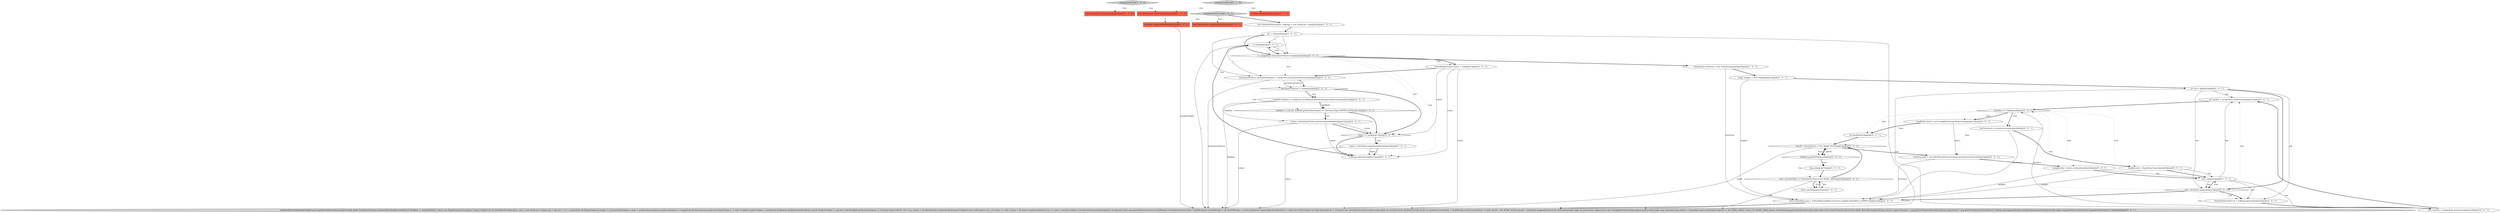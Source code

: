 digraph {
14 [style = filled, label = "i++@@@6@@@['0', '0', '1']", fillcolor = white, shape = ellipse image = "AAA0AAABBB3BBB"];
35 [style = filled, label = "int i = 0@@@4@@@['0', '0', '1']", fillcolor = white, shape = ellipse image = "AAA0AAABBB3BBB"];
36 [style = filled, label = "LongBitSet bitset = new LongBitSet(dv.getValueCount())@@@33@@@['0', '0', '1']", fillcolor = white, shape = ellipse image = "AAA0AAABBB3BBB"];
13 [style = filled, label = "final MergeState mergeState@@@2@@@['0', '0', '1']", fillcolor = tomato, shape = box image = "AAA0AAABBB3BBB"];
2 [style = filled, label = "mergeSortedField['1', '0', '0']", fillcolor = lightgray, shape = diamond image = "AAA0AAABBB1BBB"];
15 [style = filled, label = "docValuesProducer != null@@@9@@@['0', '0', '1']", fillcolor = white, shape = diamond image = "AAA0AAABBB3BBB"];
42 [style = filled, label = "FieldInfo mergeFieldInfo@@@2@@@['0', '0', '1']", fillcolor = tomato, shape = box image = "AAA0AAABBB3BBB"];
39 [style = filled, label = "liveDocs.get(docID)@@@36@@@['0', '0', '1']", fillcolor = white, shape = diamond image = "AAA0AAABBB3BBB"];
37 [style = filled, label = "(docID = dv.nextDoc()) != NO_MORE_DOCS@@@35@@@['0', '0', '1']", fillcolor = white, shape = diamond image = "AAA0AAABBB3BBB"];
32 [style = filled, label = "fieldInfo != null && fieldInfo.getDocValuesType() == DocValuesType.SORTED_SET@@@11@@@['0', '0', '1']", fillcolor = white, shape = diamond image = "AAA0AAABBB3BBB"];
1 [style = filled, label = "final MergeState mergeState@@@2@@@['1', '1', '0']", fillcolor = tomato, shape = box image = "AAA0AAABBB1BBB"];
23 [style = filled, label = "values = DocValues.emptySortedSet()@@@16@@@['0', '0', '1']", fillcolor = white, shape = ellipse image = "AAA0AAABBB3BBB"];
5 [style = filled, label = "toMerge.add(values)@@@18@@@['0', '0', '1']", fillcolor = white, shape = ellipse image = "AAA0AAABBB3BBB"];
26 [style = filled, label = "(ord = dv.nextOrd()) != SortedSetDocValues.NO_MORE_ORDS@@@38@@@['0', '0', '1']", fillcolor = white, shape = diamond image = "AAA0AAABBB3BBB"];
4 [style = filled, label = "mergeSortedField['0', '1', '0']", fillcolor = lightgray, shape = diamond image = "AAA0AAABBB2BBB"];
22 [style = filled, label = "liveTerms(sub( = dv.termsEnum()@@@29@@@['0', '0', '1']", fillcolor = white, shape = ellipse image = "AAA0AAABBB3BBB"];
40 [style = filled, label = "List<SortedSetDocValues> toMerge = new ArrayList<>()@@@3@@@['0', '0', '1']", fillcolor = white, shape = ellipse image = "AAA0AAABBB3BBB"];
20 [style = filled, label = "values == null@@@15@@@['0', '0', '1']", fillcolor = white, shape = diamond image = "AAA0AAABBB3BBB"];
17 [style = filled, label = "bitset.set(ord)@@@39@@@['0', '0', '1']", fillcolor = white, shape = ellipse image = "AAA0AAABBB3BBB"];
27 [style = filled, label = "long ord@@@37@@@['0', '0', '1']", fillcolor = white, shape = ellipse image = "AAA0AAABBB3BBB"];
34 [style = filled, label = "int sub = 0@@@22@@@['0', '0', '1']", fillcolor = white, shape = ellipse image = "AAA0AAABBB3BBB"];
28 [style = filled, label = "values = docValuesProducer.getSortedSet(fieldInfo)@@@12@@@['0', '0', '1']", fillcolor = white, shape = ellipse image = "AAA0AAABBB3BBB"];
30 [style = filled, label = "i < mergeState.docValuesProducers.length@@@5@@@['0', '0', '1']", fillcolor = white, shape = diamond image = "AAA0AAABBB3BBB"];
41 [style = filled, label = "SortedSetDocValues values = null@@@7@@@['0', '0', '1']", fillcolor = white, shape = ellipse image = "AAA0AAABBB3BBB"];
29 [style = filled, label = "addSortedSetField(mergeFieldInfo,new EmptyDocValuesProducer(){@Override public SortedSetDocValues getSortedSet(FieldInfo fieldInfo){if (fieldInfo != mergeFieldInfo) {throw new IllegalArgumentException(\"wrong FieldInfo\")}List<SortedSetDocValuesSub> subs = new ArrayList<>()long cost = 0for (int i = 0 i < mergeState.docValuesProducers.length i++){SortedSetDocValues values = nullDocValuesProducer docValuesProducer = mergeState.docValuesProducers(i(if (docValuesProducer != null) {FieldInfo readerFieldInfo = mergeState.fieldInfos(i(.fieldInfo(mergeFieldInfo.name)if (readerFieldInfo != null && readerFieldInfo.getDocValuesType() == DocValuesType.SORTED_SET) {try {values = docValuesProducer.getSortedSet(readerFieldInfo)}catch (IOException ioe) }}if (values == null) {values = DocValues.emptySortedSet()}cost += values.cost()subs.add(new SortedSetDocValuesSub(mergeState.docMaps(i(,values,map.getGlobalOrds(i)))}final DocIDMerger<SortedSetDocValuesSub> docIDMergertry {docIDMerger = new DocIDMerger<>(subs,mergeState.segmentInfo.getIndexSort() != null)}catch (IOException ioe) final long finalCost = costreturn new SortedSetDocValues(){@Override public int docID(){return docID}@Override public int nextDoc(){currentSub = docIDMerger.next()if (currentSub == null) {docID = NO_MORE_DOCS}{docID = currentSub.mappedDocID}return docID}@Override public int advance(int target){throw new UnsupportedOperationException()}@Override public long nextOrd(){long subOrd = currentSub.values.nextOrd()if (subOrd == NO_MORE_ORDS) {return NO_MORE_ORDS}return currentSub.map.get(subOrd)}@Override public long cost(){return finalCost}@Override public BytesRef lookupOrd(long ord){int segmentNumber = map.getFirstSegmentNumber(ord)long segmentOrd = map.getFirstSegmentOrd(ord)return toMerge.get(segmentNumber).lookupOrd(segmentOrd)}@Override public long getValueCount(){return map.getValueCount()}}}})@@@48@@@['0', '0', '1']", fillcolor = lightgray, shape = ellipse image = "AAA0AAABBB3BBB"];
11 [style = filled, label = "weights(sub( = dv.getValueCount()@@@30@@@['0', '0', '1']", fillcolor = white, shape = ellipse image = "AAA0AAABBB3BBB"];
18 [style = filled, label = "liveTerms(sub( = new BitsFilteredTermsEnum(dv.termsEnum(),bitset)@@@43@@@['0', '0', '1']", fillcolor = white, shape = ellipse image = "AAA0AAABBB3BBB"];
19 [style = filled, label = "int docID@@@34@@@['0', '0', '1']", fillcolor = white, shape = ellipse image = "AAA0AAABBB3BBB"];
31 [style = filled, label = "mergeSortedSetField['0', '0', '1']", fillcolor = lightgray, shape = diamond image = "AAA0AAABBB3BBB"];
24 [style = filled, label = "int maxDoc = mergeState.maxDocs(sub(@@@27@@@['0', '0', '1']", fillcolor = white, shape = ellipse image = "AAA0AAABBB3BBB"];
33 [style = filled, label = "FieldInfo fieldInfo = mergeState.fieldInfos(i(.fieldInfo(mergeFieldInfo.name)@@@10@@@['0', '0', '1']", fillcolor = white, shape = ellipse image = "AAA0AAABBB3BBB"];
10 [style = filled, label = "final OrdinalMap map = OrdinalMap.build(this,liveTerms,weights,PackedInts.COMPACT)@@@47@@@['0', '0', '1']", fillcolor = white, shape = ellipse image = "AAA0AAABBB3BBB"];
9 [style = filled, label = "long(( weights = new long((((@@@21@@@['0', '0', '1']", fillcolor = white, shape = ellipse image = "AAA0AAABBB3BBB"];
21 [style = filled, label = "SortedSetDocValues dv = toMerge.get(sub)@@@25@@@['0', '0', '1']", fillcolor = white, shape = ellipse image = "AAA0AAABBB3BBB"];
25 [style = filled, label = "Bits liveDocs = mergeState.liveDocs(sub(@@@26@@@['0', '0', '1']", fillcolor = white, shape = ellipse image = "AAA0AAABBB3BBB"];
6 [style = filled, label = "TermsEnum liveTerms = new TermsEnum((((@@@20@@@['0', '0', '1']", fillcolor = white, shape = ellipse image = "AAA0AAABBB3BBB"];
12 [style = filled, label = "liveDocs == null@@@28@@@['0', '0', '1']", fillcolor = white, shape = diamond image = "AAA0AAABBB3BBB"];
0 [style = filled, label = "final MergeState mergeState@@@2@@@['1', '0', '0']", fillcolor = tomato, shape = box image = "AAA0AAABBB1BBB"];
7 [style = filled, label = "sub < liveTerms.length@@@23@@@['0', '0', '1']", fillcolor = white, shape = diamond image = "AAA0AAABBB3BBB"];
38 [style = filled, label = "DocValuesProducer docValuesProducer = mergeState.docValuesProducers(i(@@@8@@@['0', '0', '1']", fillcolor = white, shape = ellipse image = "AAA0AAABBB3BBB"];
16 [style = filled, label = "sub++@@@24@@@['0', '0', '1']", fillcolor = white, shape = ellipse image = "AAA0AAABBB3BBB"];
8 [style = filled, label = "weights(sub( = bitset.cardinality()@@@44@@@['0', '0', '1']", fillcolor = white, shape = ellipse image = "AAA0AAABBB3BBB"];
3 [style = filled, label = "FieldInfo fieldInfo@@@2@@@['0', '1', '0']", fillcolor = tomato, shape = box image = "AAA0AAABBB2BBB"];
30->5 [style = dotted, label="true"];
1->42 [style = dashed, label="0"];
8->16 [style = bold, label=""];
32->28 [style = dotted, label="true"];
4->1 [style = dotted, label="true"];
28->20 [style = bold, label=""];
16->7 [style = bold, label=""];
26->17 [style = solid, label="ord"];
15->33 [style = dotted, label="true"];
30->6 [style = bold, label=""];
38->15 [style = bold, label=""];
31->42 [style = dotted, label="true"];
14->30 [style = solid, label="i"];
9->10 [style = solid, label="weights"];
25->12 [style = solid, label="liveDocs"];
15->20 [style = bold, label=""];
37->29 [style = solid, label="docID"];
7->16 [style = dotted, label="true"];
11->16 [style = solid, label="sub"];
31->40 [style = bold, label=""];
33->29 [style = solid, label="fieldInfo"];
32->20 [style = bold, label=""];
26->29 [style = solid, label="ord"];
12->22 [style = bold, label=""];
18->10 [style = solid, label="liveTerms"];
11->16 [style = bold, label=""];
30->41 [style = dotted, label="true"];
30->41 [style = bold, label=""];
2->0 [style = dotted, label="true"];
35->30 [style = solid, label="i"];
14->30 [style = bold, label=""];
26->17 [style = bold, label=""];
41->20 [style = solid, label="values"];
39->26 [style = dotted, label="true"];
12->36 [style = dotted, label="false"];
35->14 [style = solid, label="i"];
21->25 [style = bold, label=""];
36->18 [style = solid, label="bitset"];
7->12 [style = dotted, label="true"];
19->37 [style = bold, label=""];
12->11 [style = dotted, label="true"];
25->24 [style = bold, label=""];
12->22 [style = dotted, label="true"];
39->27 [style = dotted, label="true"];
20->23 [style = bold, label=""];
16->21 [style = solid, label="sub"];
26->37 [style = bold, label=""];
41->38 [style = bold, label=""];
7->21 [style = dotted, label="true"];
22->11 [style = bold, label=""];
6->10 [style = solid, label="liveTerms"];
28->29 [style = solid, label="values"];
15->33 [style = bold, label=""];
27->26 [style = bold, label=""];
39->37 [style = bold, label=""];
41->29 [style = solid, label="values"];
33->32 [style = solid, label="fieldInfo"];
24->12 [style = bold, label=""];
40->35 [style = bold, label=""];
23->5 [style = bold, label=""];
23->29 [style = solid, label="values"];
12->37 [style = dotted, label="false"];
34->25 [style = solid, label="sub"];
12->36 [style = bold, label=""];
22->10 [style = solid, label="liveTerms"];
15->32 [style = dotted, label="true"];
16->25 [style = solid, label="sub"];
30->14 [style = dotted, label="true"];
38->29 [style = solid, label="docValuesProducer"];
41->5 [style = solid, label="values"];
4->3 [style = dotted, label="true"];
14->38 [style = solid, label="i"];
30->20 [style = dotted, label="true"];
26->17 [style = dotted, label="true"];
20->23 [style = dotted, label="true"];
16->7 [style = solid, label="sub"];
35->29 [style = solid, label="i"];
28->5 [style = solid, label="values"];
8->10 [style = solid, label="weights"];
33->32 [style = bold, label=""];
30->38 [style = dotted, label="true"];
31->13 [style = dotted, label="true"];
18->8 [style = bold, label=""];
35->38 [style = solid, label="i"];
11->10 [style = solid, label="weights"];
38->15 [style = solid, label="docValuesProducer"];
35->30 [style = bold, label=""];
16->24 [style = solid, label="sub"];
37->39 [style = bold, label=""];
23->5 [style = solid, label="values"];
12->18 [style = dotted, label="false"];
36->19 [style = bold, label=""];
12->19 [style = dotted, label="false"];
34->24 [style = solid, label="sub"];
17->26 [style = bold, label=""];
33->28 [style = solid, label="fieldInfo"];
7->10 [style = bold, label=""];
34->7 [style = bold, label=""];
5->14 [style = bold, label=""];
39->27 [style = bold, label=""];
34->21 [style = solid, label="sub"];
7->24 [style = dotted, label="true"];
42->29 [style = solid, label="mergeFieldInfo"];
20->5 [style = bold, label=""];
12->8 [style = dotted, label="false"];
34->7 [style = solid, label="sub"];
37->39 [style = solid, label="docID"];
10->29 [style = bold, label=""];
14->29 [style = solid, label="i"];
2->1 [style = dotted, label="true"];
37->39 [style = dotted, label="true"];
28->20 [style = solid, label="values"];
7->25 [style = dotted, label="true"];
37->18 [style = bold, label=""];
7->21 [style = bold, label=""];
6->9 [style = bold, label=""];
30->15 [style = dotted, label="true"];
32->28 [style = bold, label=""];
8->16 [style = solid, label="sub"];
9->34 [style = bold, label=""];
}
